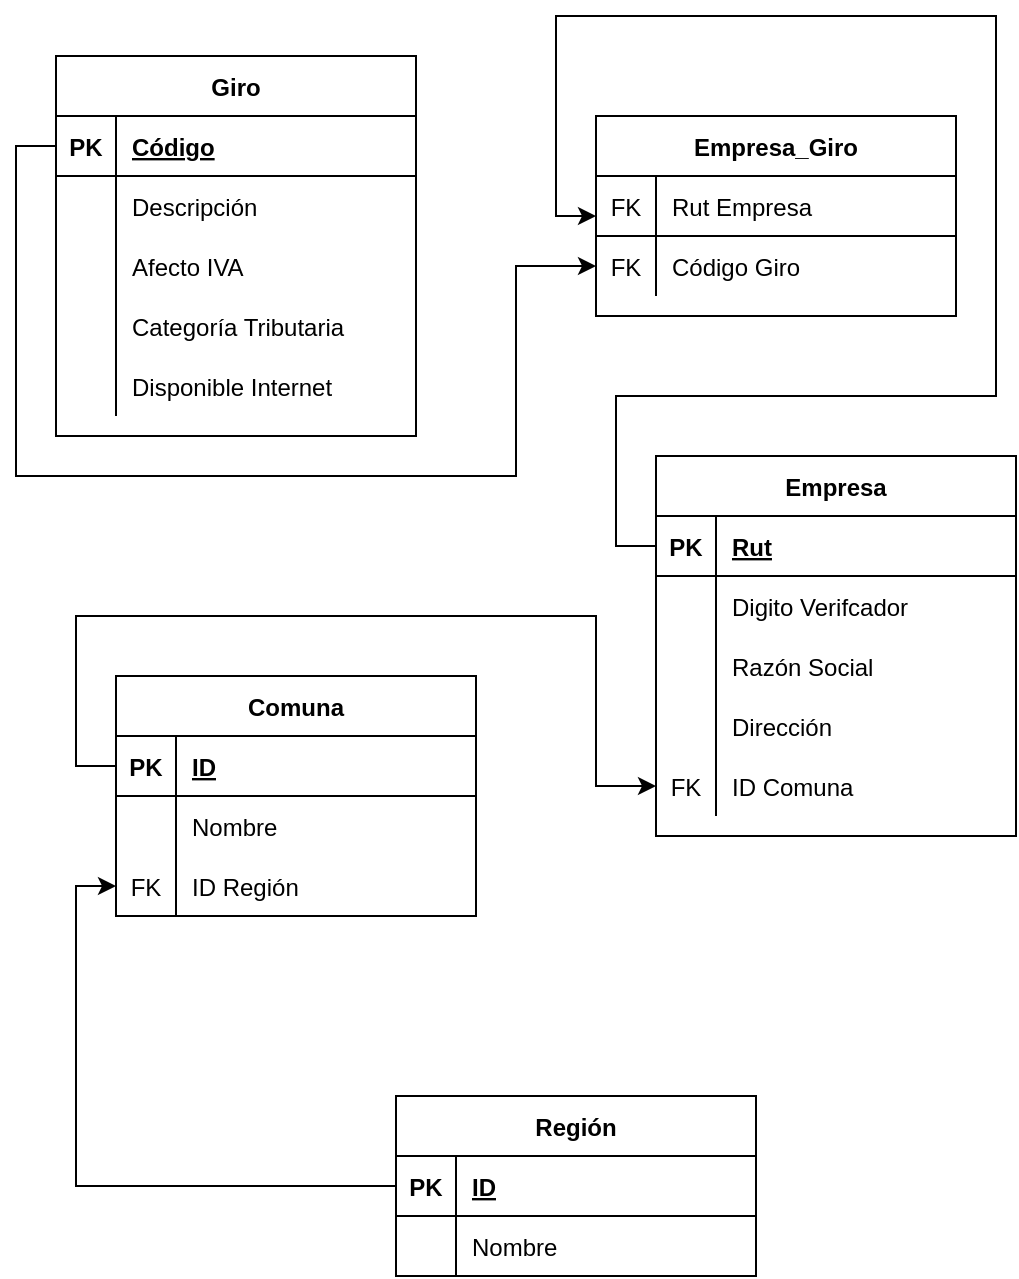 <mxfile version="16.4.3" type="device"><diagram id="juVfpYqJ9fUsvPy7NfbP" name="Page-1"><mxGraphModel dx="1422" dy="762" grid="1" gridSize="10" guides="1" tooltips="1" connect="1" arrows="1" fold="1" page="1" pageScale="1" pageWidth="827" pageHeight="1169" math="0" shadow="0"><root><mxCell id="0"/><mxCell id="1" parent="0"/><mxCell id="zDl_Bz916xyOeBQbm3e1-19" value="Empresa" style="shape=table;startSize=30;container=1;collapsible=1;childLayout=tableLayout;fixedRows=1;rowLines=0;fontStyle=1;align=center;resizeLast=1;glass=0;sketch=0;pointerEvents=1;strokeWidth=1;" parent="1" vertex="1"><mxGeometry x="390" y="260" width="180" height="190" as="geometry"/></mxCell><mxCell id="zDl_Bz916xyOeBQbm3e1-20" value="" style="shape=partialRectangle;collapsible=0;dropTarget=0;pointerEvents=0;fillColor=none;top=0;left=0;bottom=1;right=0;points=[[0,0.5],[1,0.5]];portConstraint=eastwest;" parent="zDl_Bz916xyOeBQbm3e1-19" vertex="1"><mxGeometry y="30" width="180" height="30" as="geometry"/></mxCell><mxCell id="zDl_Bz916xyOeBQbm3e1-21" value="PK" style="shape=partialRectangle;connectable=0;fillColor=none;top=0;left=0;bottom=0;right=0;fontStyle=1;overflow=hidden;" parent="zDl_Bz916xyOeBQbm3e1-20" vertex="1"><mxGeometry width="30" height="30" as="geometry"/></mxCell><mxCell id="zDl_Bz916xyOeBQbm3e1-22" value="Rut" style="shape=partialRectangle;connectable=0;fillColor=none;top=0;left=0;bottom=0;right=0;align=left;spacingLeft=6;fontStyle=5;overflow=hidden;" parent="zDl_Bz916xyOeBQbm3e1-20" vertex="1"><mxGeometry x="30" width="150" height="30" as="geometry"/></mxCell><mxCell id="zDl_Bz916xyOeBQbm3e1-23" value="" style="shape=partialRectangle;collapsible=0;dropTarget=0;pointerEvents=0;fillColor=none;top=0;left=0;bottom=0;right=0;points=[[0,0.5],[1,0.5]];portConstraint=eastwest;" parent="zDl_Bz916xyOeBQbm3e1-19" vertex="1"><mxGeometry y="60" width="180" height="30" as="geometry"/></mxCell><mxCell id="zDl_Bz916xyOeBQbm3e1-24" value="" style="shape=partialRectangle;connectable=0;fillColor=none;top=0;left=0;bottom=0;right=0;editable=1;overflow=hidden;" parent="zDl_Bz916xyOeBQbm3e1-23" vertex="1"><mxGeometry width="30" height="30" as="geometry"/></mxCell><mxCell id="zDl_Bz916xyOeBQbm3e1-25" value="Digito Verifcador" style="shape=partialRectangle;connectable=0;fillColor=none;top=0;left=0;bottom=0;right=0;align=left;spacingLeft=6;overflow=hidden;" parent="zDl_Bz916xyOeBQbm3e1-23" vertex="1"><mxGeometry x="30" width="150" height="30" as="geometry"/></mxCell><mxCell id="zDl_Bz916xyOeBQbm3e1-26" value="" style="shape=partialRectangle;collapsible=0;dropTarget=0;pointerEvents=0;fillColor=none;top=0;left=0;bottom=0;right=0;points=[[0,0.5],[1,0.5]];portConstraint=eastwest;" parent="zDl_Bz916xyOeBQbm3e1-19" vertex="1"><mxGeometry y="90" width="180" height="30" as="geometry"/></mxCell><mxCell id="zDl_Bz916xyOeBQbm3e1-27" value="" style="shape=partialRectangle;connectable=0;fillColor=none;top=0;left=0;bottom=0;right=0;editable=1;overflow=hidden;" parent="zDl_Bz916xyOeBQbm3e1-26" vertex="1"><mxGeometry width="30" height="30" as="geometry"/></mxCell><mxCell id="zDl_Bz916xyOeBQbm3e1-28" value="Razón Social" style="shape=partialRectangle;connectable=0;fillColor=none;top=0;left=0;bottom=0;right=0;align=left;spacingLeft=6;overflow=hidden;" parent="zDl_Bz916xyOeBQbm3e1-26" vertex="1"><mxGeometry x="30" width="150" height="30" as="geometry"/></mxCell><mxCell id="zDl_Bz916xyOeBQbm3e1-33" value="" style="shape=partialRectangle;collapsible=0;dropTarget=0;pointerEvents=0;fillColor=none;top=0;left=0;bottom=0;right=0;points=[[0,0.5],[1,0.5]];portConstraint=eastwest;glass=0;sketch=0;strokeWidth=1;" parent="zDl_Bz916xyOeBQbm3e1-19" vertex="1"><mxGeometry y="120" width="180" height="30" as="geometry"/></mxCell><mxCell id="zDl_Bz916xyOeBQbm3e1-34" value="" style="shape=partialRectangle;connectable=0;fillColor=none;top=0;left=0;bottom=0;right=0;editable=1;overflow=hidden;" parent="zDl_Bz916xyOeBQbm3e1-33" vertex="1"><mxGeometry width="30" height="30" as="geometry"/></mxCell><mxCell id="zDl_Bz916xyOeBQbm3e1-35" value="Dirección" style="shape=partialRectangle;connectable=0;fillColor=none;top=0;left=0;bottom=0;right=0;align=left;spacingLeft=6;overflow=hidden;" parent="zDl_Bz916xyOeBQbm3e1-33" vertex="1"><mxGeometry x="30" width="150" height="30" as="geometry"/></mxCell><mxCell id="zDl_Bz916xyOeBQbm3e1-43" value="" style="shape=partialRectangle;collapsible=0;dropTarget=0;pointerEvents=0;fillColor=none;top=0;left=0;bottom=0;right=0;points=[[0,0.5],[1,0.5]];portConstraint=eastwest;glass=0;sketch=0;strokeWidth=1;" parent="zDl_Bz916xyOeBQbm3e1-19" vertex="1"><mxGeometry y="150" width="180" height="30" as="geometry"/></mxCell><mxCell id="zDl_Bz916xyOeBQbm3e1-44" value="FK" style="shape=partialRectangle;connectable=0;fillColor=none;top=0;left=0;bottom=0;right=0;fontStyle=0;overflow=hidden;" parent="zDl_Bz916xyOeBQbm3e1-43" vertex="1"><mxGeometry width="30" height="30" as="geometry"/></mxCell><mxCell id="zDl_Bz916xyOeBQbm3e1-45" value="ID Comuna" style="shape=partialRectangle;connectable=0;fillColor=none;top=0;left=0;bottom=0;right=0;align=left;spacingLeft=6;fontStyle=0;overflow=hidden;" parent="zDl_Bz916xyOeBQbm3e1-43" vertex="1"><mxGeometry x="30" width="150" height="30" as="geometry"/></mxCell><mxCell id="zDl_Bz916xyOeBQbm3e1-52" value="Comuna" style="shape=table;startSize=30;container=1;collapsible=1;childLayout=tableLayout;fixedRows=1;rowLines=0;fontStyle=1;align=center;resizeLast=1;glass=0;sketch=0;pointerEvents=1;strokeWidth=1;" parent="1" vertex="1"><mxGeometry x="120" y="370" width="180" height="120" as="geometry"/></mxCell><mxCell id="zDl_Bz916xyOeBQbm3e1-53" value="" style="shape=partialRectangle;collapsible=0;dropTarget=0;pointerEvents=0;fillColor=none;top=0;left=0;bottom=1;right=0;points=[[0,0.5],[1,0.5]];portConstraint=eastwest;" parent="zDl_Bz916xyOeBQbm3e1-52" vertex="1"><mxGeometry y="30" width="180" height="30" as="geometry"/></mxCell><mxCell id="zDl_Bz916xyOeBQbm3e1-54" value="PK" style="shape=partialRectangle;connectable=0;fillColor=none;top=0;left=0;bottom=0;right=0;fontStyle=1;overflow=hidden;" parent="zDl_Bz916xyOeBQbm3e1-53" vertex="1"><mxGeometry width="30" height="30" as="geometry"/></mxCell><mxCell id="zDl_Bz916xyOeBQbm3e1-55" value="ID" style="shape=partialRectangle;connectable=0;fillColor=none;top=0;left=0;bottom=0;right=0;align=left;spacingLeft=6;fontStyle=5;overflow=hidden;" parent="zDl_Bz916xyOeBQbm3e1-53" vertex="1"><mxGeometry x="30" width="150" height="30" as="geometry"/></mxCell><mxCell id="zDl_Bz916xyOeBQbm3e1-56" value="" style="shape=partialRectangle;collapsible=0;dropTarget=0;pointerEvents=0;fillColor=none;top=0;left=0;bottom=0;right=0;points=[[0,0.5],[1,0.5]];portConstraint=eastwest;" parent="zDl_Bz916xyOeBQbm3e1-52" vertex="1"><mxGeometry y="60" width="180" height="30" as="geometry"/></mxCell><mxCell id="zDl_Bz916xyOeBQbm3e1-57" value="" style="shape=partialRectangle;connectable=0;fillColor=none;top=0;left=0;bottom=0;right=0;editable=1;overflow=hidden;" parent="zDl_Bz916xyOeBQbm3e1-56" vertex="1"><mxGeometry width="30" height="30" as="geometry"/></mxCell><mxCell id="zDl_Bz916xyOeBQbm3e1-58" value="Nombre" style="shape=partialRectangle;connectable=0;fillColor=none;top=0;left=0;bottom=0;right=0;align=left;spacingLeft=6;overflow=hidden;" parent="zDl_Bz916xyOeBQbm3e1-56" vertex="1"><mxGeometry x="30" width="150" height="30" as="geometry"/></mxCell><mxCell id="zDl_Bz916xyOeBQbm3e1-66" value="" style="shape=partialRectangle;collapsible=0;dropTarget=0;pointerEvents=0;fillColor=none;top=0;left=0;bottom=0;right=0;points=[[0,0.5],[1,0.5]];portConstraint=eastwest;glass=0;sketch=0;strokeWidth=1;" parent="zDl_Bz916xyOeBQbm3e1-52" vertex="1"><mxGeometry y="90" width="180" height="30" as="geometry"/></mxCell><mxCell id="zDl_Bz916xyOeBQbm3e1-67" value="FK" style="shape=partialRectangle;connectable=0;fillColor=none;top=0;left=0;bottom=0;right=0;fontStyle=0;overflow=hidden;" parent="zDl_Bz916xyOeBQbm3e1-66" vertex="1"><mxGeometry width="30" height="30" as="geometry"/></mxCell><mxCell id="zDl_Bz916xyOeBQbm3e1-68" value="ID Región" style="shape=partialRectangle;connectable=0;fillColor=none;top=0;left=0;bottom=0;right=0;align=left;spacingLeft=6;fontStyle=0;overflow=hidden;" parent="zDl_Bz916xyOeBQbm3e1-66" vertex="1"><mxGeometry x="30" width="150" height="30" as="geometry"/></mxCell><mxCell id="zDl_Bz916xyOeBQbm3e1-69" value="Región" style="shape=table;startSize=30;container=1;collapsible=1;childLayout=tableLayout;fixedRows=1;rowLines=0;fontStyle=1;align=center;resizeLast=1;glass=0;sketch=0;pointerEvents=1;strokeWidth=1;" parent="1" vertex="1"><mxGeometry x="260" y="580" width="180" height="90" as="geometry"/></mxCell><mxCell id="zDl_Bz916xyOeBQbm3e1-70" value="" style="shape=partialRectangle;collapsible=0;dropTarget=0;pointerEvents=0;fillColor=none;top=0;left=0;bottom=1;right=0;points=[[0,0.5],[1,0.5]];portConstraint=eastwest;" parent="zDl_Bz916xyOeBQbm3e1-69" vertex="1"><mxGeometry y="30" width="180" height="30" as="geometry"/></mxCell><mxCell id="zDl_Bz916xyOeBQbm3e1-71" value="PK" style="shape=partialRectangle;connectable=0;fillColor=none;top=0;left=0;bottom=0;right=0;fontStyle=1;overflow=hidden;" parent="zDl_Bz916xyOeBQbm3e1-70" vertex="1"><mxGeometry width="30" height="30" as="geometry"/></mxCell><mxCell id="zDl_Bz916xyOeBQbm3e1-72" value="ID" style="shape=partialRectangle;connectable=0;fillColor=none;top=0;left=0;bottom=0;right=0;align=left;spacingLeft=6;fontStyle=5;overflow=hidden;" parent="zDl_Bz916xyOeBQbm3e1-70" vertex="1"><mxGeometry x="30" width="150" height="30" as="geometry"/></mxCell><mxCell id="zDl_Bz916xyOeBQbm3e1-73" value="" style="shape=partialRectangle;collapsible=0;dropTarget=0;pointerEvents=0;fillColor=none;top=0;left=0;bottom=0;right=0;points=[[0,0.5],[1,0.5]];portConstraint=eastwest;" parent="zDl_Bz916xyOeBQbm3e1-69" vertex="1"><mxGeometry y="60" width="180" height="30" as="geometry"/></mxCell><mxCell id="zDl_Bz916xyOeBQbm3e1-74" value="" style="shape=partialRectangle;connectable=0;fillColor=none;top=0;left=0;bottom=0;right=0;editable=1;overflow=hidden;" parent="zDl_Bz916xyOeBQbm3e1-73" vertex="1"><mxGeometry width="30" height="30" as="geometry"/></mxCell><mxCell id="zDl_Bz916xyOeBQbm3e1-75" value="Nombre" style="shape=partialRectangle;connectable=0;fillColor=none;top=0;left=0;bottom=0;right=0;align=left;spacingLeft=6;overflow=hidden;" parent="zDl_Bz916xyOeBQbm3e1-73" vertex="1"><mxGeometry x="30" width="150" height="30" as="geometry"/></mxCell><mxCell id="zDl_Bz916xyOeBQbm3e1-79" style="edgeStyle=orthogonalEdgeStyle;rounded=0;orthogonalLoop=1;jettySize=auto;html=1;exitX=0;exitY=0.5;exitDx=0;exitDy=0;entryX=0;entryY=0.5;entryDx=0;entryDy=0;" parent="1" source="zDl_Bz916xyOeBQbm3e1-70" target="zDl_Bz916xyOeBQbm3e1-66" edge="1"><mxGeometry relative="1" as="geometry"/></mxCell><mxCell id="zDl_Bz916xyOeBQbm3e1-80" style="edgeStyle=orthogonalEdgeStyle;rounded=0;orthogonalLoop=1;jettySize=auto;html=1;exitX=0;exitY=0.5;exitDx=0;exitDy=0;entryX=0;entryY=0.5;entryDx=0;entryDy=0;" parent="1" source="zDl_Bz916xyOeBQbm3e1-53" target="zDl_Bz916xyOeBQbm3e1-43" edge="1"><mxGeometry relative="1" as="geometry"><Array as="points"><mxPoint x="100" y="415"/><mxPoint x="100" y="340"/><mxPoint x="360" y="340"/><mxPoint x="360" y="425"/></Array></mxGeometry></mxCell><mxCell id="zDl_Bz916xyOeBQbm3e1-85" value="Giro" style="shape=table;startSize=30;container=1;collapsible=1;childLayout=tableLayout;fixedRows=1;rowLines=0;fontStyle=1;align=center;resizeLast=1;glass=0;sketch=0;pointerEvents=1;strokeWidth=1;" parent="1" vertex="1"><mxGeometry x="90" y="60" width="180" height="190" as="geometry"/></mxCell><mxCell id="zDl_Bz916xyOeBQbm3e1-86" value="" style="shape=partialRectangle;collapsible=0;dropTarget=0;pointerEvents=0;fillColor=none;top=0;left=0;bottom=1;right=0;points=[[0,0.5],[1,0.5]];portConstraint=eastwest;" parent="zDl_Bz916xyOeBQbm3e1-85" vertex="1"><mxGeometry y="30" width="180" height="30" as="geometry"/></mxCell><mxCell id="zDl_Bz916xyOeBQbm3e1-87" value="PK" style="shape=partialRectangle;connectable=0;fillColor=none;top=0;left=0;bottom=0;right=0;fontStyle=1;overflow=hidden;" parent="zDl_Bz916xyOeBQbm3e1-86" vertex="1"><mxGeometry width="30" height="30" as="geometry"/></mxCell><mxCell id="zDl_Bz916xyOeBQbm3e1-88" value="Código" style="shape=partialRectangle;connectable=0;fillColor=none;top=0;left=0;bottom=0;right=0;align=left;spacingLeft=6;fontStyle=5;overflow=hidden;" parent="zDl_Bz916xyOeBQbm3e1-86" vertex="1"><mxGeometry x="30" width="150" height="30" as="geometry"/></mxCell><mxCell id="zDl_Bz916xyOeBQbm3e1-89" value="" style="shape=partialRectangle;collapsible=0;dropTarget=0;pointerEvents=0;fillColor=none;top=0;left=0;bottom=0;right=0;points=[[0,0.5],[1,0.5]];portConstraint=eastwest;" parent="zDl_Bz916xyOeBQbm3e1-85" vertex="1"><mxGeometry y="60" width="180" height="30" as="geometry"/></mxCell><mxCell id="zDl_Bz916xyOeBQbm3e1-90" value="" style="shape=partialRectangle;connectable=0;fillColor=none;top=0;left=0;bottom=0;right=0;editable=1;overflow=hidden;" parent="zDl_Bz916xyOeBQbm3e1-89" vertex="1"><mxGeometry width="30" height="30" as="geometry"/></mxCell><mxCell id="zDl_Bz916xyOeBQbm3e1-91" value="Descripción" style="shape=partialRectangle;connectable=0;fillColor=none;top=0;left=0;bottom=0;right=0;align=left;spacingLeft=6;overflow=hidden;" parent="zDl_Bz916xyOeBQbm3e1-89" vertex="1"><mxGeometry x="30" width="150" height="30" as="geometry"/></mxCell><mxCell id="zDl_Bz916xyOeBQbm3e1-92" value="" style="shape=partialRectangle;collapsible=0;dropTarget=0;pointerEvents=0;fillColor=none;top=0;left=0;bottom=0;right=0;points=[[0,0.5],[1,0.5]];portConstraint=eastwest;" parent="zDl_Bz916xyOeBQbm3e1-85" vertex="1"><mxGeometry y="90" width="180" height="30" as="geometry"/></mxCell><mxCell id="zDl_Bz916xyOeBQbm3e1-93" value="" style="shape=partialRectangle;connectable=0;fillColor=none;top=0;left=0;bottom=0;right=0;editable=1;overflow=hidden;" parent="zDl_Bz916xyOeBQbm3e1-92" vertex="1"><mxGeometry width="30" height="30" as="geometry"/></mxCell><mxCell id="zDl_Bz916xyOeBQbm3e1-94" value="Afecto IVA" style="shape=partialRectangle;connectable=0;fillColor=none;top=0;left=0;bottom=0;right=0;align=left;spacingLeft=6;overflow=hidden;" parent="zDl_Bz916xyOeBQbm3e1-92" vertex="1"><mxGeometry x="30" width="150" height="30" as="geometry"/></mxCell><mxCell id="zDl_Bz916xyOeBQbm3e1-95" value="" style="shape=partialRectangle;collapsible=0;dropTarget=0;pointerEvents=0;fillColor=none;top=0;left=0;bottom=0;right=0;points=[[0,0.5],[1,0.5]];portConstraint=eastwest;" parent="zDl_Bz916xyOeBQbm3e1-85" vertex="1"><mxGeometry y="120" width="180" height="30" as="geometry"/></mxCell><mxCell id="zDl_Bz916xyOeBQbm3e1-96" value="" style="shape=partialRectangle;connectable=0;fillColor=none;top=0;left=0;bottom=0;right=0;editable=1;overflow=hidden;" parent="zDl_Bz916xyOeBQbm3e1-95" vertex="1"><mxGeometry width="30" height="30" as="geometry"/></mxCell><mxCell id="zDl_Bz916xyOeBQbm3e1-97" value="Categoría Tributaria" style="shape=partialRectangle;connectable=0;fillColor=none;top=0;left=0;bottom=0;right=0;align=left;spacingLeft=6;overflow=hidden;" parent="zDl_Bz916xyOeBQbm3e1-95" vertex="1"><mxGeometry x="30" width="150" height="30" as="geometry"/></mxCell><mxCell id="zDl_Bz916xyOeBQbm3e1-98" value="" style="shape=partialRectangle;collapsible=0;dropTarget=0;pointerEvents=0;fillColor=none;top=0;left=0;bottom=0;right=0;points=[[0,0.5],[1,0.5]];portConstraint=eastwest;glass=0;sketch=0;strokeWidth=1;" parent="zDl_Bz916xyOeBQbm3e1-85" vertex="1"><mxGeometry y="150" width="180" height="30" as="geometry"/></mxCell><mxCell id="zDl_Bz916xyOeBQbm3e1-99" value="" style="shape=partialRectangle;connectable=0;fillColor=none;top=0;left=0;bottom=0;right=0;editable=1;overflow=hidden;" parent="zDl_Bz916xyOeBQbm3e1-98" vertex="1"><mxGeometry width="30" height="30" as="geometry"/></mxCell><mxCell id="zDl_Bz916xyOeBQbm3e1-100" value="Disponible Internet" style="shape=partialRectangle;connectable=0;fillColor=none;top=0;left=0;bottom=0;right=0;align=left;spacingLeft=6;overflow=hidden;" parent="zDl_Bz916xyOeBQbm3e1-98" vertex="1"><mxGeometry x="30" width="150" height="30" as="geometry"/></mxCell><mxCell id="zDl_Bz916xyOeBQbm3e1-101" value="Empresa_Giro" style="shape=table;startSize=30;container=1;collapsible=1;childLayout=tableLayout;fixedRows=1;rowLines=0;fontStyle=1;align=center;resizeLast=1;glass=0;sketch=0;pointerEvents=1;strokeWidth=1;" parent="1" vertex="1"><mxGeometry x="360" y="90" width="180" height="100" as="geometry"/></mxCell><mxCell id="zDl_Bz916xyOeBQbm3e1-102" value="" style="shape=partialRectangle;collapsible=0;dropTarget=0;pointerEvents=0;fillColor=none;top=0;left=0;bottom=1;right=0;points=[[0,0.5],[1,0.5]];portConstraint=eastwest;" parent="zDl_Bz916xyOeBQbm3e1-101" vertex="1"><mxGeometry y="30" width="180" height="30" as="geometry"/></mxCell><mxCell id="zDl_Bz916xyOeBQbm3e1-103" value="FK" style="shape=partialRectangle;connectable=0;fillColor=none;top=0;left=0;bottom=0;right=0;fontStyle=0;overflow=hidden;" parent="zDl_Bz916xyOeBQbm3e1-102" vertex="1"><mxGeometry width="30" height="30" as="geometry"/></mxCell><mxCell id="zDl_Bz916xyOeBQbm3e1-104" value="Rut Empresa" style="shape=partialRectangle;connectable=0;fillColor=none;top=0;left=0;bottom=0;right=0;align=left;spacingLeft=6;fontStyle=0;overflow=hidden;" parent="zDl_Bz916xyOeBQbm3e1-102" vertex="1"><mxGeometry x="30" width="150" height="30" as="geometry"/></mxCell><mxCell id="zDl_Bz916xyOeBQbm3e1-105" value="" style="shape=partialRectangle;collapsible=0;dropTarget=0;pointerEvents=0;fillColor=none;top=0;left=0;bottom=0;right=0;points=[[0,0.5],[1,0.5]];portConstraint=eastwest;" parent="zDl_Bz916xyOeBQbm3e1-101" vertex="1"><mxGeometry y="60" width="180" height="30" as="geometry"/></mxCell><mxCell id="zDl_Bz916xyOeBQbm3e1-106" value="FK" style="shape=partialRectangle;connectable=0;fillColor=none;top=0;left=0;bottom=0;right=0;editable=1;overflow=hidden;" parent="zDl_Bz916xyOeBQbm3e1-105" vertex="1"><mxGeometry width="30" height="30" as="geometry"/></mxCell><mxCell id="zDl_Bz916xyOeBQbm3e1-107" value="Código Giro" style="shape=partialRectangle;connectable=0;fillColor=none;top=0;left=0;bottom=0;right=0;align=left;spacingLeft=6;overflow=hidden;" parent="zDl_Bz916xyOeBQbm3e1-105" vertex="1"><mxGeometry x="30" width="150" height="30" as="geometry"/></mxCell><mxCell id="zDl_Bz916xyOeBQbm3e1-114" style="edgeStyle=orthogonalEdgeStyle;rounded=0;orthogonalLoop=1;jettySize=auto;html=1;exitX=0;exitY=0.5;exitDx=0;exitDy=0;entryX=0;entryY=0.5;entryDx=0;entryDy=0;" parent="1" source="zDl_Bz916xyOeBQbm3e1-20" target="zDl_Bz916xyOeBQbm3e1-101" edge="1"><mxGeometry relative="1" as="geometry"><Array as="points"><mxPoint x="370" y="305"/><mxPoint x="370" y="230"/><mxPoint x="560" y="230"/><mxPoint x="560" y="40"/><mxPoint x="340" y="40"/><mxPoint x="340" y="140"/></Array></mxGeometry></mxCell><mxCell id="zDl_Bz916xyOeBQbm3e1-115" style="edgeStyle=orthogonalEdgeStyle;rounded=0;orthogonalLoop=1;jettySize=auto;html=1;exitX=0;exitY=0.5;exitDx=0;exitDy=0;entryX=0;entryY=0.5;entryDx=0;entryDy=0;" parent="1" source="zDl_Bz916xyOeBQbm3e1-86" target="zDl_Bz916xyOeBQbm3e1-105" edge="1"><mxGeometry relative="1" as="geometry"><Array as="points"><mxPoint x="70" y="105"/><mxPoint x="70" y="270"/><mxPoint x="320" y="270"/><mxPoint x="320" y="165"/></Array></mxGeometry></mxCell></root></mxGraphModel></diagram></mxfile>